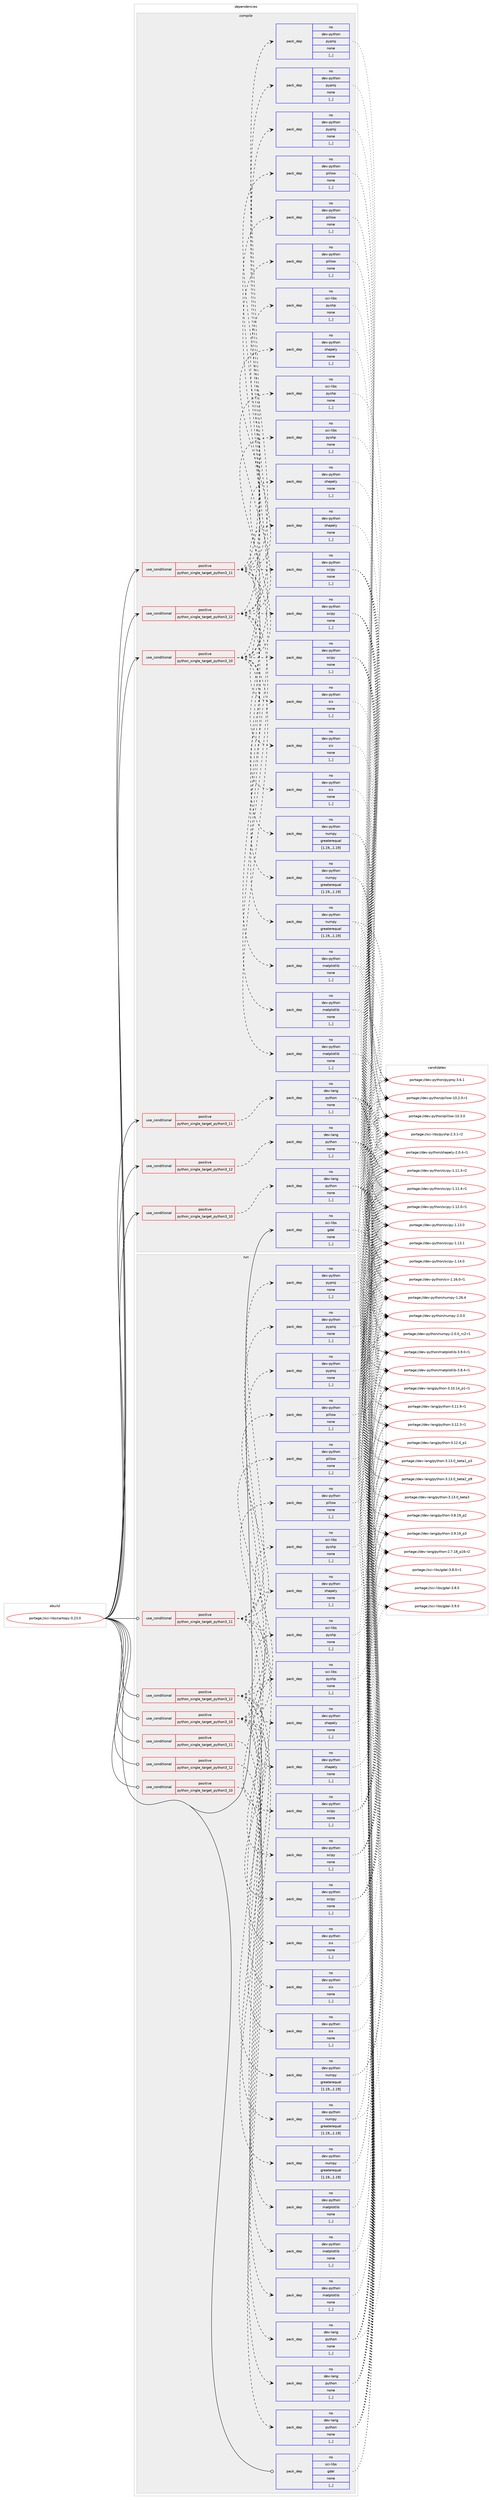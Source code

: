 digraph prolog {

# *************
# Graph options
# *************

newrank=true;
concentrate=true;
compound=true;
graph [rankdir=LR,fontname=Helvetica,fontsize=10,ranksep=1.5];#, ranksep=2.5, nodesep=0.2];
edge  [arrowhead=vee];
node  [fontname=Helvetica,fontsize=10];

# **********
# The ebuild
# **********

subgraph cluster_leftcol {
color=gray;
rank=same;
label=<<i>ebuild</i>>;
id [label="portage://sci-libs/cartopy-0.23.0", color=red, width=4, href="../sci-libs/cartopy-0.23.0.svg"];
}

# ****************
# The dependencies
# ****************

subgraph cluster_midcol {
color=gray;
label=<<i>dependencies</i>>;
subgraph cluster_compile {
fillcolor="#eeeeee";
style=filled;
label=<<i>compile</i>>;
subgraph cond102998 {
dependency390448 [label=<<TABLE BORDER="0" CELLBORDER="1" CELLSPACING="0" CELLPADDING="4"><TR><TD ROWSPAN="3" CELLPADDING="10">use_conditional</TD></TR><TR><TD>positive</TD></TR><TR><TD>python_single_target_python3_10</TD></TR></TABLE>>, shape=none, color=red];
subgraph pack284671 {
dependency390449 [label=<<TABLE BORDER="0" CELLBORDER="1" CELLSPACING="0" CELLPADDING="4" WIDTH="220"><TR><TD ROWSPAN="6" CELLPADDING="30">pack_dep</TD></TR><TR><TD WIDTH="110">no</TD></TR><TR><TD>dev-lang</TD></TR><TR><TD>python</TD></TR><TR><TD>none</TD></TR><TR><TD>[,,]</TD></TR></TABLE>>, shape=none, color=blue];
}
dependency390448:e -> dependency390449:w [weight=20,style="dashed",arrowhead="vee"];
}
id:e -> dependency390448:w [weight=20,style="solid",arrowhead="vee"];
subgraph cond102999 {
dependency390450 [label=<<TABLE BORDER="0" CELLBORDER="1" CELLSPACING="0" CELLPADDING="4"><TR><TD ROWSPAN="3" CELLPADDING="10">use_conditional</TD></TR><TR><TD>positive</TD></TR><TR><TD>python_single_target_python3_10</TD></TR></TABLE>>, shape=none, color=red];
subgraph pack284672 {
dependency390451 [label=<<TABLE BORDER="0" CELLBORDER="1" CELLSPACING="0" CELLPADDING="4" WIDTH="220"><TR><TD ROWSPAN="6" CELLPADDING="30">pack_dep</TD></TR><TR><TD WIDTH="110">no</TD></TR><TR><TD>dev-python</TD></TR><TR><TD>numpy</TD></TR><TR><TD>greaterequal</TD></TR><TR><TD>[1.19,,,1.19]</TD></TR></TABLE>>, shape=none, color=blue];
}
dependency390450:e -> dependency390451:w [weight=20,style="dashed",arrowhead="vee"];
subgraph pack284673 {
dependency390452 [label=<<TABLE BORDER="0" CELLBORDER="1" CELLSPACING="0" CELLPADDING="4" WIDTH="220"><TR><TD ROWSPAN="6" CELLPADDING="30">pack_dep</TD></TR><TR><TD WIDTH="110">no</TD></TR><TR><TD>dev-python</TD></TR><TR><TD>shapely</TD></TR><TR><TD>none</TD></TR><TR><TD>[,,]</TD></TR></TABLE>>, shape=none, color=blue];
}
dependency390450:e -> dependency390452:w [weight=20,style="dashed",arrowhead="vee"];
subgraph pack284674 {
dependency390453 [label=<<TABLE BORDER="0" CELLBORDER="1" CELLSPACING="0" CELLPADDING="4" WIDTH="220"><TR><TD ROWSPAN="6" CELLPADDING="30">pack_dep</TD></TR><TR><TD WIDTH="110">no</TD></TR><TR><TD>dev-python</TD></TR><TR><TD>six</TD></TR><TR><TD>none</TD></TR><TR><TD>[,,]</TD></TR></TABLE>>, shape=none, color=blue];
}
dependency390450:e -> dependency390453:w [weight=20,style="dashed",arrowhead="vee"];
subgraph pack284675 {
dependency390454 [label=<<TABLE BORDER="0" CELLBORDER="1" CELLSPACING="0" CELLPADDING="4" WIDTH="220"><TR><TD ROWSPAN="6" CELLPADDING="30">pack_dep</TD></TR><TR><TD WIDTH="110">no</TD></TR><TR><TD>dev-python</TD></TR><TR><TD>matplotlib</TD></TR><TR><TD>none</TD></TR><TR><TD>[,,]</TD></TR></TABLE>>, shape=none, color=blue];
}
dependency390450:e -> dependency390454:w [weight=20,style="dashed",arrowhead="vee"];
subgraph pack284676 {
dependency390455 [label=<<TABLE BORDER="0" CELLBORDER="1" CELLSPACING="0" CELLPADDING="4" WIDTH="220"><TR><TD ROWSPAN="6" CELLPADDING="30">pack_dep</TD></TR><TR><TD WIDTH="110">no</TD></TR><TR><TD>dev-python</TD></TR><TR><TD>scipy</TD></TR><TR><TD>none</TD></TR><TR><TD>[,,]</TD></TR></TABLE>>, shape=none, color=blue];
}
dependency390450:e -> dependency390455:w [weight=20,style="dashed",arrowhead="vee"];
subgraph pack284677 {
dependency390456 [label=<<TABLE BORDER="0" CELLBORDER="1" CELLSPACING="0" CELLPADDING="4" WIDTH="220"><TR><TD ROWSPAN="6" CELLPADDING="30">pack_dep</TD></TR><TR><TD WIDTH="110">no</TD></TR><TR><TD>dev-python</TD></TR><TR><TD>pillow</TD></TR><TR><TD>none</TD></TR><TR><TD>[,,]</TD></TR></TABLE>>, shape=none, color=blue];
}
dependency390450:e -> dependency390456:w [weight=20,style="dashed",arrowhead="vee"];
subgraph pack284678 {
dependency390457 [label=<<TABLE BORDER="0" CELLBORDER="1" CELLSPACING="0" CELLPADDING="4" WIDTH="220"><TR><TD ROWSPAN="6" CELLPADDING="30">pack_dep</TD></TR><TR><TD WIDTH="110">no</TD></TR><TR><TD>dev-python</TD></TR><TR><TD>pyproj</TD></TR><TR><TD>none</TD></TR><TR><TD>[,,]</TD></TR></TABLE>>, shape=none, color=blue];
}
dependency390450:e -> dependency390457:w [weight=20,style="dashed",arrowhead="vee"];
subgraph pack284679 {
dependency390458 [label=<<TABLE BORDER="0" CELLBORDER="1" CELLSPACING="0" CELLPADDING="4" WIDTH="220"><TR><TD ROWSPAN="6" CELLPADDING="30">pack_dep</TD></TR><TR><TD WIDTH="110">no</TD></TR><TR><TD>sci-libs</TD></TR><TR><TD>pyshp</TD></TR><TR><TD>none</TD></TR><TR><TD>[,,]</TD></TR></TABLE>>, shape=none, color=blue];
}
dependency390450:e -> dependency390458:w [weight=20,style="dashed",arrowhead="vee"];
}
id:e -> dependency390450:w [weight=20,style="solid",arrowhead="vee"];
subgraph cond103000 {
dependency390459 [label=<<TABLE BORDER="0" CELLBORDER="1" CELLSPACING="0" CELLPADDING="4"><TR><TD ROWSPAN="3" CELLPADDING="10">use_conditional</TD></TR><TR><TD>positive</TD></TR><TR><TD>python_single_target_python3_11</TD></TR></TABLE>>, shape=none, color=red];
subgraph pack284680 {
dependency390460 [label=<<TABLE BORDER="0" CELLBORDER="1" CELLSPACING="0" CELLPADDING="4" WIDTH="220"><TR><TD ROWSPAN="6" CELLPADDING="30">pack_dep</TD></TR><TR><TD WIDTH="110">no</TD></TR><TR><TD>dev-lang</TD></TR><TR><TD>python</TD></TR><TR><TD>none</TD></TR><TR><TD>[,,]</TD></TR></TABLE>>, shape=none, color=blue];
}
dependency390459:e -> dependency390460:w [weight=20,style="dashed",arrowhead="vee"];
}
id:e -> dependency390459:w [weight=20,style="solid",arrowhead="vee"];
subgraph cond103001 {
dependency390461 [label=<<TABLE BORDER="0" CELLBORDER="1" CELLSPACING="0" CELLPADDING="4"><TR><TD ROWSPAN="3" CELLPADDING="10">use_conditional</TD></TR><TR><TD>positive</TD></TR><TR><TD>python_single_target_python3_11</TD></TR></TABLE>>, shape=none, color=red];
subgraph pack284681 {
dependency390462 [label=<<TABLE BORDER="0" CELLBORDER="1" CELLSPACING="0" CELLPADDING="4" WIDTH="220"><TR><TD ROWSPAN="6" CELLPADDING="30">pack_dep</TD></TR><TR><TD WIDTH="110">no</TD></TR><TR><TD>dev-python</TD></TR><TR><TD>numpy</TD></TR><TR><TD>greaterequal</TD></TR><TR><TD>[1.19,,,1.19]</TD></TR></TABLE>>, shape=none, color=blue];
}
dependency390461:e -> dependency390462:w [weight=20,style="dashed",arrowhead="vee"];
subgraph pack284682 {
dependency390463 [label=<<TABLE BORDER="0" CELLBORDER="1" CELLSPACING="0" CELLPADDING="4" WIDTH="220"><TR><TD ROWSPAN="6" CELLPADDING="30">pack_dep</TD></TR><TR><TD WIDTH="110">no</TD></TR><TR><TD>dev-python</TD></TR><TR><TD>shapely</TD></TR><TR><TD>none</TD></TR><TR><TD>[,,]</TD></TR></TABLE>>, shape=none, color=blue];
}
dependency390461:e -> dependency390463:w [weight=20,style="dashed",arrowhead="vee"];
subgraph pack284683 {
dependency390464 [label=<<TABLE BORDER="0" CELLBORDER="1" CELLSPACING="0" CELLPADDING="4" WIDTH="220"><TR><TD ROWSPAN="6" CELLPADDING="30">pack_dep</TD></TR><TR><TD WIDTH="110">no</TD></TR><TR><TD>dev-python</TD></TR><TR><TD>six</TD></TR><TR><TD>none</TD></TR><TR><TD>[,,]</TD></TR></TABLE>>, shape=none, color=blue];
}
dependency390461:e -> dependency390464:w [weight=20,style="dashed",arrowhead="vee"];
subgraph pack284684 {
dependency390465 [label=<<TABLE BORDER="0" CELLBORDER="1" CELLSPACING="0" CELLPADDING="4" WIDTH="220"><TR><TD ROWSPAN="6" CELLPADDING="30">pack_dep</TD></TR><TR><TD WIDTH="110">no</TD></TR><TR><TD>dev-python</TD></TR><TR><TD>matplotlib</TD></TR><TR><TD>none</TD></TR><TR><TD>[,,]</TD></TR></TABLE>>, shape=none, color=blue];
}
dependency390461:e -> dependency390465:w [weight=20,style="dashed",arrowhead="vee"];
subgraph pack284685 {
dependency390466 [label=<<TABLE BORDER="0" CELLBORDER="1" CELLSPACING="0" CELLPADDING="4" WIDTH="220"><TR><TD ROWSPAN="6" CELLPADDING="30">pack_dep</TD></TR><TR><TD WIDTH="110">no</TD></TR><TR><TD>dev-python</TD></TR><TR><TD>scipy</TD></TR><TR><TD>none</TD></TR><TR><TD>[,,]</TD></TR></TABLE>>, shape=none, color=blue];
}
dependency390461:e -> dependency390466:w [weight=20,style="dashed",arrowhead="vee"];
subgraph pack284686 {
dependency390467 [label=<<TABLE BORDER="0" CELLBORDER="1" CELLSPACING="0" CELLPADDING="4" WIDTH="220"><TR><TD ROWSPAN="6" CELLPADDING="30">pack_dep</TD></TR><TR><TD WIDTH="110">no</TD></TR><TR><TD>dev-python</TD></TR><TR><TD>pillow</TD></TR><TR><TD>none</TD></TR><TR><TD>[,,]</TD></TR></TABLE>>, shape=none, color=blue];
}
dependency390461:e -> dependency390467:w [weight=20,style="dashed",arrowhead="vee"];
subgraph pack284687 {
dependency390468 [label=<<TABLE BORDER="0" CELLBORDER="1" CELLSPACING="0" CELLPADDING="4" WIDTH="220"><TR><TD ROWSPAN="6" CELLPADDING="30">pack_dep</TD></TR><TR><TD WIDTH="110">no</TD></TR><TR><TD>dev-python</TD></TR><TR><TD>pyproj</TD></TR><TR><TD>none</TD></TR><TR><TD>[,,]</TD></TR></TABLE>>, shape=none, color=blue];
}
dependency390461:e -> dependency390468:w [weight=20,style="dashed",arrowhead="vee"];
subgraph pack284688 {
dependency390469 [label=<<TABLE BORDER="0" CELLBORDER="1" CELLSPACING="0" CELLPADDING="4" WIDTH="220"><TR><TD ROWSPAN="6" CELLPADDING="30">pack_dep</TD></TR><TR><TD WIDTH="110">no</TD></TR><TR><TD>sci-libs</TD></TR><TR><TD>pyshp</TD></TR><TR><TD>none</TD></TR><TR><TD>[,,]</TD></TR></TABLE>>, shape=none, color=blue];
}
dependency390461:e -> dependency390469:w [weight=20,style="dashed",arrowhead="vee"];
}
id:e -> dependency390461:w [weight=20,style="solid",arrowhead="vee"];
subgraph cond103002 {
dependency390470 [label=<<TABLE BORDER="0" CELLBORDER="1" CELLSPACING="0" CELLPADDING="4"><TR><TD ROWSPAN="3" CELLPADDING="10">use_conditional</TD></TR><TR><TD>positive</TD></TR><TR><TD>python_single_target_python3_12</TD></TR></TABLE>>, shape=none, color=red];
subgraph pack284689 {
dependency390471 [label=<<TABLE BORDER="0" CELLBORDER="1" CELLSPACING="0" CELLPADDING="4" WIDTH="220"><TR><TD ROWSPAN="6" CELLPADDING="30">pack_dep</TD></TR><TR><TD WIDTH="110">no</TD></TR><TR><TD>dev-lang</TD></TR><TR><TD>python</TD></TR><TR><TD>none</TD></TR><TR><TD>[,,]</TD></TR></TABLE>>, shape=none, color=blue];
}
dependency390470:e -> dependency390471:w [weight=20,style="dashed",arrowhead="vee"];
}
id:e -> dependency390470:w [weight=20,style="solid",arrowhead="vee"];
subgraph cond103003 {
dependency390472 [label=<<TABLE BORDER="0" CELLBORDER="1" CELLSPACING="0" CELLPADDING="4"><TR><TD ROWSPAN="3" CELLPADDING="10">use_conditional</TD></TR><TR><TD>positive</TD></TR><TR><TD>python_single_target_python3_12</TD></TR></TABLE>>, shape=none, color=red];
subgraph pack284690 {
dependency390473 [label=<<TABLE BORDER="0" CELLBORDER="1" CELLSPACING="0" CELLPADDING="4" WIDTH="220"><TR><TD ROWSPAN="6" CELLPADDING="30">pack_dep</TD></TR><TR><TD WIDTH="110">no</TD></TR><TR><TD>dev-python</TD></TR><TR><TD>numpy</TD></TR><TR><TD>greaterequal</TD></TR><TR><TD>[1.19,,,1.19]</TD></TR></TABLE>>, shape=none, color=blue];
}
dependency390472:e -> dependency390473:w [weight=20,style="dashed",arrowhead="vee"];
subgraph pack284691 {
dependency390474 [label=<<TABLE BORDER="0" CELLBORDER="1" CELLSPACING="0" CELLPADDING="4" WIDTH="220"><TR><TD ROWSPAN="6" CELLPADDING="30">pack_dep</TD></TR><TR><TD WIDTH="110">no</TD></TR><TR><TD>dev-python</TD></TR><TR><TD>shapely</TD></TR><TR><TD>none</TD></TR><TR><TD>[,,]</TD></TR></TABLE>>, shape=none, color=blue];
}
dependency390472:e -> dependency390474:w [weight=20,style="dashed",arrowhead="vee"];
subgraph pack284692 {
dependency390475 [label=<<TABLE BORDER="0" CELLBORDER="1" CELLSPACING="0" CELLPADDING="4" WIDTH="220"><TR><TD ROWSPAN="6" CELLPADDING="30">pack_dep</TD></TR><TR><TD WIDTH="110">no</TD></TR><TR><TD>dev-python</TD></TR><TR><TD>six</TD></TR><TR><TD>none</TD></TR><TR><TD>[,,]</TD></TR></TABLE>>, shape=none, color=blue];
}
dependency390472:e -> dependency390475:w [weight=20,style="dashed",arrowhead="vee"];
subgraph pack284693 {
dependency390476 [label=<<TABLE BORDER="0" CELLBORDER="1" CELLSPACING="0" CELLPADDING="4" WIDTH="220"><TR><TD ROWSPAN="6" CELLPADDING="30">pack_dep</TD></TR><TR><TD WIDTH="110">no</TD></TR><TR><TD>dev-python</TD></TR><TR><TD>matplotlib</TD></TR><TR><TD>none</TD></TR><TR><TD>[,,]</TD></TR></TABLE>>, shape=none, color=blue];
}
dependency390472:e -> dependency390476:w [weight=20,style="dashed",arrowhead="vee"];
subgraph pack284694 {
dependency390477 [label=<<TABLE BORDER="0" CELLBORDER="1" CELLSPACING="0" CELLPADDING="4" WIDTH="220"><TR><TD ROWSPAN="6" CELLPADDING="30">pack_dep</TD></TR><TR><TD WIDTH="110">no</TD></TR><TR><TD>dev-python</TD></TR><TR><TD>scipy</TD></TR><TR><TD>none</TD></TR><TR><TD>[,,]</TD></TR></TABLE>>, shape=none, color=blue];
}
dependency390472:e -> dependency390477:w [weight=20,style="dashed",arrowhead="vee"];
subgraph pack284695 {
dependency390478 [label=<<TABLE BORDER="0" CELLBORDER="1" CELLSPACING="0" CELLPADDING="4" WIDTH="220"><TR><TD ROWSPAN="6" CELLPADDING="30">pack_dep</TD></TR><TR><TD WIDTH="110">no</TD></TR><TR><TD>dev-python</TD></TR><TR><TD>pillow</TD></TR><TR><TD>none</TD></TR><TR><TD>[,,]</TD></TR></TABLE>>, shape=none, color=blue];
}
dependency390472:e -> dependency390478:w [weight=20,style="dashed",arrowhead="vee"];
subgraph pack284696 {
dependency390479 [label=<<TABLE BORDER="0" CELLBORDER="1" CELLSPACING="0" CELLPADDING="4" WIDTH="220"><TR><TD ROWSPAN="6" CELLPADDING="30">pack_dep</TD></TR><TR><TD WIDTH="110">no</TD></TR><TR><TD>dev-python</TD></TR><TR><TD>pyproj</TD></TR><TR><TD>none</TD></TR><TR><TD>[,,]</TD></TR></TABLE>>, shape=none, color=blue];
}
dependency390472:e -> dependency390479:w [weight=20,style="dashed",arrowhead="vee"];
subgraph pack284697 {
dependency390480 [label=<<TABLE BORDER="0" CELLBORDER="1" CELLSPACING="0" CELLPADDING="4" WIDTH="220"><TR><TD ROWSPAN="6" CELLPADDING="30">pack_dep</TD></TR><TR><TD WIDTH="110">no</TD></TR><TR><TD>sci-libs</TD></TR><TR><TD>pyshp</TD></TR><TR><TD>none</TD></TR><TR><TD>[,,]</TD></TR></TABLE>>, shape=none, color=blue];
}
dependency390472:e -> dependency390480:w [weight=20,style="dashed",arrowhead="vee"];
}
id:e -> dependency390472:w [weight=20,style="solid",arrowhead="vee"];
subgraph pack284698 {
dependency390481 [label=<<TABLE BORDER="0" CELLBORDER="1" CELLSPACING="0" CELLPADDING="4" WIDTH="220"><TR><TD ROWSPAN="6" CELLPADDING="30">pack_dep</TD></TR><TR><TD WIDTH="110">no</TD></TR><TR><TD>sci-libs</TD></TR><TR><TD>gdal</TD></TR><TR><TD>none</TD></TR><TR><TD>[,,]</TD></TR></TABLE>>, shape=none, color=blue];
}
id:e -> dependency390481:w [weight=20,style="solid",arrowhead="vee"];
}
subgraph cluster_compileandrun {
fillcolor="#eeeeee";
style=filled;
label=<<i>compile and run</i>>;
}
subgraph cluster_run {
fillcolor="#eeeeee";
style=filled;
label=<<i>run</i>>;
subgraph cond103004 {
dependency390482 [label=<<TABLE BORDER="0" CELLBORDER="1" CELLSPACING="0" CELLPADDING="4"><TR><TD ROWSPAN="3" CELLPADDING="10">use_conditional</TD></TR><TR><TD>positive</TD></TR><TR><TD>python_single_target_python3_10</TD></TR></TABLE>>, shape=none, color=red];
subgraph pack284699 {
dependency390483 [label=<<TABLE BORDER="0" CELLBORDER="1" CELLSPACING="0" CELLPADDING="4" WIDTH="220"><TR><TD ROWSPAN="6" CELLPADDING="30">pack_dep</TD></TR><TR><TD WIDTH="110">no</TD></TR><TR><TD>dev-lang</TD></TR><TR><TD>python</TD></TR><TR><TD>none</TD></TR><TR><TD>[,,]</TD></TR></TABLE>>, shape=none, color=blue];
}
dependency390482:e -> dependency390483:w [weight=20,style="dashed",arrowhead="vee"];
}
id:e -> dependency390482:w [weight=20,style="solid",arrowhead="odot"];
subgraph cond103005 {
dependency390484 [label=<<TABLE BORDER="0" CELLBORDER="1" CELLSPACING="0" CELLPADDING="4"><TR><TD ROWSPAN="3" CELLPADDING="10">use_conditional</TD></TR><TR><TD>positive</TD></TR><TR><TD>python_single_target_python3_10</TD></TR></TABLE>>, shape=none, color=red];
subgraph pack284700 {
dependency390485 [label=<<TABLE BORDER="0" CELLBORDER="1" CELLSPACING="0" CELLPADDING="4" WIDTH="220"><TR><TD ROWSPAN="6" CELLPADDING="30">pack_dep</TD></TR><TR><TD WIDTH="110">no</TD></TR><TR><TD>dev-python</TD></TR><TR><TD>numpy</TD></TR><TR><TD>greaterequal</TD></TR><TR><TD>[1.19,,,1.19]</TD></TR></TABLE>>, shape=none, color=blue];
}
dependency390484:e -> dependency390485:w [weight=20,style="dashed",arrowhead="vee"];
subgraph pack284701 {
dependency390486 [label=<<TABLE BORDER="0" CELLBORDER="1" CELLSPACING="0" CELLPADDING="4" WIDTH="220"><TR><TD ROWSPAN="6" CELLPADDING="30">pack_dep</TD></TR><TR><TD WIDTH="110">no</TD></TR><TR><TD>dev-python</TD></TR><TR><TD>shapely</TD></TR><TR><TD>none</TD></TR><TR><TD>[,,]</TD></TR></TABLE>>, shape=none, color=blue];
}
dependency390484:e -> dependency390486:w [weight=20,style="dashed",arrowhead="vee"];
subgraph pack284702 {
dependency390487 [label=<<TABLE BORDER="0" CELLBORDER="1" CELLSPACING="0" CELLPADDING="4" WIDTH="220"><TR><TD ROWSPAN="6" CELLPADDING="30">pack_dep</TD></TR><TR><TD WIDTH="110">no</TD></TR><TR><TD>dev-python</TD></TR><TR><TD>six</TD></TR><TR><TD>none</TD></TR><TR><TD>[,,]</TD></TR></TABLE>>, shape=none, color=blue];
}
dependency390484:e -> dependency390487:w [weight=20,style="dashed",arrowhead="vee"];
subgraph pack284703 {
dependency390488 [label=<<TABLE BORDER="0" CELLBORDER="1" CELLSPACING="0" CELLPADDING="4" WIDTH="220"><TR><TD ROWSPAN="6" CELLPADDING="30">pack_dep</TD></TR><TR><TD WIDTH="110">no</TD></TR><TR><TD>dev-python</TD></TR><TR><TD>matplotlib</TD></TR><TR><TD>none</TD></TR><TR><TD>[,,]</TD></TR></TABLE>>, shape=none, color=blue];
}
dependency390484:e -> dependency390488:w [weight=20,style="dashed",arrowhead="vee"];
subgraph pack284704 {
dependency390489 [label=<<TABLE BORDER="0" CELLBORDER="1" CELLSPACING="0" CELLPADDING="4" WIDTH="220"><TR><TD ROWSPAN="6" CELLPADDING="30">pack_dep</TD></TR><TR><TD WIDTH="110">no</TD></TR><TR><TD>dev-python</TD></TR><TR><TD>scipy</TD></TR><TR><TD>none</TD></TR><TR><TD>[,,]</TD></TR></TABLE>>, shape=none, color=blue];
}
dependency390484:e -> dependency390489:w [weight=20,style="dashed",arrowhead="vee"];
subgraph pack284705 {
dependency390490 [label=<<TABLE BORDER="0" CELLBORDER="1" CELLSPACING="0" CELLPADDING="4" WIDTH="220"><TR><TD ROWSPAN="6" CELLPADDING="30">pack_dep</TD></TR><TR><TD WIDTH="110">no</TD></TR><TR><TD>dev-python</TD></TR><TR><TD>pillow</TD></TR><TR><TD>none</TD></TR><TR><TD>[,,]</TD></TR></TABLE>>, shape=none, color=blue];
}
dependency390484:e -> dependency390490:w [weight=20,style="dashed",arrowhead="vee"];
subgraph pack284706 {
dependency390491 [label=<<TABLE BORDER="0" CELLBORDER="1" CELLSPACING="0" CELLPADDING="4" WIDTH="220"><TR><TD ROWSPAN="6" CELLPADDING="30">pack_dep</TD></TR><TR><TD WIDTH="110">no</TD></TR><TR><TD>dev-python</TD></TR><TR><TD>pyproj</TD></TR><TR><TD>none</TD></TR><TR><TD>[,,]</TD></TR></TABLE>>, shape=none, color=blue];
}
dependency390484:e -> dependency390491:w [weight=20,style="dashed",arrowhead="vee"];
subgraph pack284707 {
dependency390492 [label=<<TABLE BORDER="0" CELLBORDER="1" CELLSPACING="0" CELLPADDING="4" WIDTH="220"><TR><TD ROWSPAN="6" CELLPADDING="30">pack_dep</TD></TR><TR><TD WIDTH="110">no</TD></TR><TR><TD>sci-libs</TD></TR><TR><TD>pyshp</TD></TR><TR><TD>none</TD></TR><TR><TD>[,,]</TD></TR></TABLE>>, shape=none, color=blue];
}
dependency390484:e -> dependency390492:w [weight=20,style="dashed",arrowhead="vee"];
}
id:e -> dependency390484:w [weight=20,style="solid",arrowhead="odot"];
subgraph cond103006 {
dependency390493 [label=<<TABLE BORDER="0" CELLBORDER="1" CELLSPACING="0" CELLPADDING="4"><TR><TD ROWSPAN="3" CELLPADDING="10">use_conditional</TD></TR><TR><TD>positive</TD></TR><TR><TD>python_single_target_python3_11</TD></TR></TABLE>>, shape=none, color=red];
subgraph pack284708 {
dependency390494 [label=<<TABLE BORDER="0" CELLBORDER="1" CELLSPACING="0" CELLPADDING="4" WIDTH="220"><TR><TD ROWSPAN="6" CELLPADDING="30">pack_dep</TD></TR><TR><TD WIDTH="110">no</TD></TR><TR><TD>dev-lang</TD></TR><TR><TD>python</TD></TR><TR><TD>none</TD></TR><TR><TD>[,,]</TD></TR></TABLE>>, shape=none, color=blue];
}
dependency390493:e -> dependency390494:w [weight=20,style="dashed",arrowhead="vee"];
}
id:e -> dependency390493:w [weight=20,style="solid",arrowhead="odot"];
subgraph cond103007 {
dependency390495 [label=<<TABLE BORDER="0" CELLBORDER="1" CELLSPACING="0" CELLPADDING="4"><TR><TD ROWSPAN="3" CELLPADDING="10">use_conditional</TD></TR><TR><TD>positive</TD></TR><TR><TD>python_single_target_python3_11</TD></TR></TABLE>>, shape=none, color=red];
subgraph pack284709 {
dependency390496 [label=<<TABLE BORDER="0" CELLBORDER="1" CELLSPACING="0" CELLPADDING="4" WIDTH="220"><TR><TD ROWSPAN="6" CELLPADDING="30">pack_dep</TD></TR><TR><TD WIDTH="110">no</TD></TR><TR><TD>dev-python</TD></TR><TR><TD>numpy</TD></TR><TR><TD>greaterequal</TD></TR><TR><TD>[1.19,,,1.19]</TD></TR></TABLE>>, shape=none, color=blue];
}
dependency390495:e -> dependency390496:w [weight=20,style="dashed",arrowhead="vee"];
subgraph pack284710 {
dependency390497 [label=<<TABLE BORDER="0" CELLBORDER="1" CELLSPACING="0" CELLPADDING="4" WIDTH="220"><TR><TD ROWSPAN="6" CELLPADDING="30">pack_dep</TD></TR><TR><TD WIDTH="110">no</TD></TR><TR><TD>dev-python</TD></TR><TR><TD>shapely</TD></TR><TR><TD>none</TD></TR><TR><TD>[,,]</TD></TR></TABLE>>, shape=none, color=blue];
}
dependency390495:e -> dependency390497:w [weight=20,style="dashed",arrowhead="vee"];
subgraph pack284711 {
dependency390498 [label=<<TABLE BORDER="0" CELLBORDER="1" CELLSPACING="0" CELLPADDING="4" WIDTH="220"><TR><TD ROWSPAN="6" CELLPADDING="30">pack_dep</TD></TR><TR><TD WIDTH="110">no</TD></TR><TR><TD>dev-python</TD></TR><TR><TD>six</TD></TR><TR><TD>none</TD></TR><TR><TD>[,,]</TD></TR></TABLE>>, shape=none, color=blue];
}
dependency390495:e -> dependency390498:w [weight=20,style="dashed",arrowhead="vee"];
subgraph pack284712 {
dependency390499 [label=<<TABLE BORDER="0" CELLBORDER="1" CELLSPACING="0" CELLPADDING="4" WIDTH="220"><TR><TD ROWSPAN="6" CELLPADDING="30">pack_dep</TD></TR><TR><TD WIDTH="110">no</TD></TR><TR><TD>dev-python</TD></TR><TR><TD>matplotlib</TD></TR><TR><TD>none</TD></TR><TR><TD>[,,]</TD></TR></TABLE>>, shape=none, color=blue];
}
dependency390495:e -> dependency390499:w [weight=20,style="dashed",arrowhead="vee"];
subgraph pack284713 {
dependency390500 [label=<<TABLE BORDER="0" CELLBORDER="1" CELLSPACING="0" CELLPADDING="4" WIDTH="220"><TR><TD ROWSPAN="6" CELLPADDING="30">pack_dep</TD></TR><TR><TD WIDTH="110">no</TD></TR><TR><TD>dev-python</TD></TR><TR><TD>scipy</TD></TR><TR><TD>none</TD></TR><TR><TD>[,,]</TD></TR></TABLE>>, shape=none, color=blue];
}
dependency390495:e -> dependency390500:w [weight=20,style="dashed",arrowhead="vee"];
subgraph pack284714 {
dependency390501 [label=<<TABLE BORDER="0" CELLBORDER="1" CELLSPACING="0" CELLPADDING="4" WIDTH="220"><TR><TD ROWSPAN="6" CELLPADDING="30">pack_dep</TD></TR><TR><TD WIDTH="110">no</TD></TR><TR><TD>dev-python</TD></TR><TR><TD>pillow</TD></TR><TR><TD>none</TD></TR><TR><TD>[,,]</TD></TR></TABLE>>, shape=none, color=blue];
}
dependency390495:e -> dependency390501:w [weight=20,style="dashed",arrowhead="vee"];
subgraph pack284715 {
dependency390502 [label=<<TABLE BORDER="0" CELLBORDER="1" CELLSPACING="0" CELLPADDING="4" WIDTH="220"><TR><TD ROWSPAN="6" CELLPADDING="30">pack_dep</TD></TR><TR><TD WIDTH="110">no</TD></TR><TR><TD>dev-python</TD></TR><TR><TD>pyproj</TD></TR><TR><TD>none</TD></TR><TR><TD>[,,]</TD></TR></TABLE>>, shape=none, color=blue];
}
dependency390495:e -> dependency390502:w [weight=20,style="dashed",arrowhead="vee"];
subgraph pack284716 {
dependency390503 [label=<<TABLE BORDER="0" CELLBORDER="1" CELLSPACING="0" CELLPADDING="4" WIDTH="220"><TR><TD ROWSPAN="6" CELLPADDING="30">pack_dep</TD></TR><TR><TD WIDTH="110">no</TD></TR><TR><TD>sci-libs</TD></TR><TR><TD>pyshp</TD></TR><TR><TD>none</TD></TR><TR><TD>[,,]</TD></TR></TABLE>>, shape=none, color=blue];
}
dependency390495:e -> dependency390503:w [weight=20,style="dashed",arrowhead="vee"];
}
id:e -> dependency390495:w [weight=20,style="solid",arrowhead="odot"];
subgraph cond103008 {
dependency390504 [label=<<TABLE BORDER="0" CELLBORDER="1" CELLSPACING="0" CELLPADDING="4"><TR><TD ROWSPAN="3" CELLPADDING="10">use_conditional</TD></TR><TR><TD>positive</TD></TR><TR><TD>python_single_target_python3_12</TD></TR></TABLE>>, shape=none, color=red];
subgraph pack284717 {
dependency390505 [label=<<TABLE BORDER="0" CELLBORDER="1" CELLSPACING="0" CELLPADDING="4" WIDTH="220"><TR><TD ROWSPAN="6" CELLPADDING="30">pack_dep</TD></TR><TR><TD WIDTH="110">no</TD></TR><TR><TD>dev-lang</TD></TR><TR><TD>python</TD></TR><TR><TD>none</TD></TR><TR><TD>[,,]</TD></TR></TABLE>>, shape=none, color=blue];
}
dependency390504:e -> dependency390505:w [weight=20,style="dashed",arrowhead="vee"];
}
id:e -> dependency390504:w [weight=20,style="solid",arrowhead="odot"];
subgraph cond103009 {
dependency390506 [label=<<TABLE BORDER="0" CELLBORDER="1" CELLSPACING="0" CELLPADDING="4"><TR><TD ROWSPAN="3" CELLPADDING="10">use_conditional</TD></TR><TR><TD>positive</TD></TR><TR><TD>python_single_target_python3_12</TD></TR></TABLE>>, shape=none, color=red];
subgraph pack284718 {
dependency390507 [label=<<TABLE BORDER="0" CELLBORDER="1" CELLSPACING="0" CELLPADDING="4" WIDTH="220"><TR><TD ROWSPAN="6" CELLPADDING="30">pack_dep</TD></TR><TR><TD WIDTH="110">no</TD></TR><TR><TD>dev-python</TD></TR><TR><TD>numpy</TD></TR><TR><TD>greaterequal</TD></TR><TR><TD>[1.19,,,1.19]</TD></TR></TABLE>>, shape=none, color=blue];
}
dependency390506:e -> dependency390507:w [weight=20,style="dashed",arrowhead="vee"];
subgraph pack284719 {
dependency390508 [label=<<TABLE BORDER="0" CELLBORDER="1" CELLSPACING="0" CELLPADDING="4" WIDTH="220"><TR><TD ROWSPAN="6" CELLPADDING="30">pack_dep</TD></TR><TR><TD WIDTH="110">no</TD></TR><TR><TD>dev-python</TD></TR><TR><TD>shapely</TD></TR><TR><TD>none</TD></TR><TR><TD>[,,]</TD></TR></TABLE>>, shape=none, color=blue];
}
dependency390506:e -> dependency390508:w [weight=20,style="dashed",arrowhead="vee"];
subgraph pack284720 {
dependency390509 [label=<<TABLE BORDER="0" CELLBORDER="1" CELLSPACING="0" CELLPADDING="4" WIDTH="220"><TR><TD ROWSPAN="6" CELLPADDING="30">pack_dep</TD></TR><TR><TD WIDTH="110">no</TD></TR><TR><TD>dev-python</TD></TR><TR><TD>six</TD></TR><TR><TD>none</TD></TR><TR><TD>[,,]</TD></TR></TABLE>>, shape=none, color=blue];
}
dependency390506:e -> dependency390509:w [weight=20,style="dashed",arrowhead="vee"];
subgraph pack284721 {
dependency390510 [label=<<TABLE BORDER="0" CELLBORDER="1" CELLSPACING="0" CELLPADDING="4" WIDTH="220"><TR><TD ROWSPAN="6" CELLPADDING="30">pack_dep</TD></TR><TR><TD WIDTH="110">no</TD></TR><TR><TD>dev-python</TD></TR><TR><TD>matplotlib</TD></TR><TR><TD>none</TD></TR><TR><TD>[,,]</TD></TR></TABLE>>, shape=none, color=blue];
}
dependency390506:e -> dependency390510:w [weight=20,style="dashed",arrowhead="vee"];
subgraph pack284722 {
dependency390511 [label=<<TABLE BORDER="0" CELLBORDER="1" CELLSPACING="0" CELLPADDING="4" WIDTH="220"><TR><TD ROWSPAN="6" CELLPADDING="30">pack_dep</TD></TR><TR><TD WIDTH="110">no</TD></TR><TR><TD>dev-python</TD></TR><TR><TD>scipy</TD></TR><TR><TD>none</TD></TR><TR><TD>[,,]</TD></TR></TABLE>>, shape=none, color=blue];
}
dependency390506:e -> dependency390511:w [weight=20,style="dashed",arrowhead="vee"];
subgraph pack284723 {
dependency390512 [label=<<TABLE BORDER="0" CELLBORDER="1" CELLSPACING="0" CELLPADDING="4" WIDTH="220"><TR><TD ROWSPAN="6" CELLPADDING="30">pack_dep</TD></TR><TR><TD WIDTH="110">no</TD></TR><TR><TD>dev-python</TD></TR><TR><TD>pillow</TD></TR><TR><TD>none</TD></TR><TR><TD>[,,]</TD></TR></TABLE>>, shape=none, color=blue];
}
dependency390506:e -> dependency390512:w [weight=20,style="dashed",arrowhead="vee"];
subgraph pack284724 {
dependency390513 [label=<<TABLE BORDER="0" CELLBORDER="1" CELLSPACING="0" CELLPADDING="4" WIDTH="220"><TR><TD ROWSPAN="6" CELLPADDING="30">pack_dep</TD></TR><TR><TD WIDTH="110">no</TD></TR><TR><TD>dev-python</TD></TR><TR><TD>pyproj</TD></TR><TR><TD>none</TD></TR><TR><TD>[,,]</TD></TR></TABLE>>, shape=none, color=blue];
}
dependency390506:e -> dependency390513:w [weight=20,style="dashed",arrowhead="vee"];
subgraph pack284725 {
dependency390514 [label=<<TABLE BORDER="0" CELLBORDER="1" CELLSPACING="0" CELLPADDING="4" WIDTH="220"><TR><TD ROWSPAN="6" CELLPADDING="30">pack_dep</TD></TR><TR><TD WIDTH="110">no</TD></TR><TR><TD>sci-libs</TD></TR><TR><TD>pyshp</TD></TR><TR><TD>none</TD></TR><TR><TD>[,,]</TD></TR></TABLE>>, shape=none, color=blue];
}
dependency390506:e -> dependency390514:w [weight=20,style="dashed",arrowhead="vee"];
}
id:e -> dependency390506:w [weight=20,style="solid",arrowhead="odot"];
subgraph pack284726 {
dependency390515 [label=<<TABLE BORDER="0" CELLBORDER="1" CELLSPACING="0" CELLPADDING="4" WIDTH="220"><TR><TD ROWSPAN="6" CELLPADDING="30">pack_dep</TD></TR><TR><TD WIDTH="110">no</TD></TR><TR><TD>sci-libs</TD></TR><TR><TD>gdal</TD></TR><TR><TD>none</TD></TR><TR><TD>[,,]</TD></TR></TABLE>>, shape=none, color=blue];
}
id:e -> dependency390515:w [weight=20,style="solid",arrowhead="odot"];
}
}

# **************
# The candidates
# **************

subgraph cluster_choices {
rank=same;
color=gray;
label=<<i>candidates</i>>;

subgraph choice284671 {
color=black;
nodesep=1;
choice100101118451089711010347112121116104111110455046554649569511249544511450 [label="portage://dev-lang/python-2.7.18_p16-r2", color=red, width=4,href="../dev-lang/python-2.7.18_p16-r2.svg"];
choice100101118451089711010347112121116104111110455146494846495295112494511449 [label="portage://dev-lang/python-3.10.14_p1-r1", color=red, width=4,href="../dev-lang/python-3.10.14_p1-r1.svg"];
choice100101118451089711010347112121116104111110455146494946574511449 [label="portage://dev-lang/python-3.11.9-r1", color=red, width=4,href="../dev-lang/python-3.11.9-r1.svg"];
choice100101118451089711010347112121116104111110455146495046514511449 [label="portage://dev-lang/python-3.12.3-r1", color=red, width=4,href="../dev-lang/python-3.12.3-r1.svg"];
choice100101118451089711010347112121116104111110455146495046529511249 [label="portage://dev-lang/python-3.12.4_p1", color=red, width=4,href="../dev-lang/python-3.12.4_p1.svg"];
choice10010111845108971101034711212111610411111045514649514648959810111697499511251 [label="portage://dev-lang/python-3.13.0_beta1_p3", color=red, width=4,href="../dev-lang/python-3.13.0_beta1_p3.svg"];
choice10010111845108971101034711212111610411111045514649514648959810111697509511257 [label="portage://dev-lang/python-3.13.0_beta2_p9", color=red, width=4,href="../dev-lang/python-3.13.0_beta2_p9.svg"];
choice1001011184510897110103471121211161041111104551464951464895981011169751 [label="portage://dev-lang/python-3.13.0_beta3", color=red, width=4,href="../dev-lang/python-3.13.0_beta3.svg"];
choice100101118451089711010347112121116104111110455146564649579511250 [label="portage://dev-lang/python-3.8.19_p2", color=red, width=4,href="../dev-lang/python-3.8.19_p2.svg"];
choice100101118451089711010347112121116104111110455146574649579511251 [label="portage://dev-lang/python-3.9.19_p3", color=red, width=4,href="../dev-lang/python-3.9.19_p3.svg"];
dependency390449:e -> choice100101118451089711010347112121116104111110455046554649569511249544511450:w [style=dotted,weight="100"];
dependency390449:e -> choice100101118451089711010347112121116104111110455146494846495295112494511449:w [style=dotted,weight="100"];
dependency390449:e -> choice100101118451089711010347112121116104111110455146494946574511449:w [style=dotted,weight="100"];
dependency390449:e -> choice100101118451089711010347112121116104111110455146495046514511449:w [style=dotted,weight="100"];
dependency390449:e -> choice100101118451089711010347112121116104111110455146495046529511249:w [style=dotted,weight="100"];
dependency390449:e -> choice10010111845108971101034711212111610411111045514649514648959810111697499511251:w [style=dotted,weight="100"];
dependency390449:e -> choice10010111845108971101034711212111610411111045514649514648959810111697509511257:w [style=dotted,weight="100"];
dependency390449:e -> choice1001011184510897110103471121211161041111104551464951464895981011169751:w [style=dotted,weight="100"];
dependency390449:e -> choice100101118451089711010347112121116104111110455146564649579511250:w [style=dotted,weight="100"];
dependency390449:e -> choice100101118451089711010347112121116104111110455146574649579511251:w [style=dotted,weight="100"];
}
subgraph choice284672 {
color=black;
nodesep=1;
choice100101118451121211161041111104711011710911212145494650544652 [label="portage://dev-python/numpy-1.26.4", color=red, width=4,href="../dev-python/numpy-1.26.4.svg"];
choice1001011184511212111610411111047110117109112121455046484648 [label="portage://dev-python/numpy-2.0.0", color=red, width=4,href="../dev-python/numpy-2.0.0.svg"];
choice10010111845112121116104111110471101171091121214550464846489511499504511449 [label="portage://dev-python/numpy-2.0.0_rc2-r1", color=red, width=4,href="../dev-python/numpy-2.0.0_rc2-r1.svg"];
dependency390451:e -> choice100101118451121211161041111104711011710911212145494650544652:w [style=dotted,weight="100"];
dependency390451:e -> choice1001011184511212111610411111047110117109112121455046484648:w [style=dotted,weight="100"];
dependency390451:e -> choice10010111845112121116104111110471101171091121214550464846489511499504511449:w [style=dotted,weight="100"];
}
subgraph choice284673 {
color=black;
nodesep=1;
choice1001011184511212111610411111047115104971121011081214550464846524511449 [label="portage://dev-python/shapely-2.0.4-r1", color=red, width=4,href="../dev-python/shapely-2.0.4-r1.svg"];
dependency390452:e -> choice1001011184511212111610411111047115104971121011081214550464846524511449:w [style=dotted,weight="100"];
}
subgraph choice284674 {
color=black;
nodesep=1;
choice1001011184511212111610411111047115105120454946495446484511449 [label="portage://dev-python/six-1.16.0-r1", color=red, width=4,href="../dev-python/six-1.16.0-r1.svg"];
dependency390453:e -> choice1001011184511212111610411111047115105120454946495446484511449:w [style=dotted,weight="100"];
}
subgraph choice284675 {
color=black;
nodesep=1;
choice100101118451121211161041111104710997116112108111116108105984551465646524511449 [label="portage://dev-python/matplotlib-3.8.4-r1", color=red, width=4,href="../dev-python/matplotlib-3.8.4-r1.svg"];
choice100101118451121211161041111104710997116112108111116108105984551465746484511449 [label="portage://dev-python/matplotlib-3.9.0-r1", color=red, width=4,href="../dev-python/matplotlib-3.9.0-r1.svg"];
dependency390454:e -> choice100101118451121211161041111104710997116112108111116108105984551465646524511449:w [style=dotted,weight="100"];
dependency390454:e -> choice100101118451121211161041111104710997116112108111116108105984551465746484511449:w [style=dotted,weight="100"];
}
subgraph choice284676 {
color=black;
nodesep=1;
choice100101118451121211161041111104711599105112121454946494946514511450 [label="portage://dev-python/scipy-1.11.3-r2", color=red, width=4,href="../dev-python/scipy-1.11.3-r2.svg"];
choice100101118451121211161041111104711599105112121454946494946524511449 [label="portage://dev-python/scipy-1.11.4-r1", color=red, width=4,href="../dev-python/scipy-1.11.4-r1.svg"];
choice100101118451121211161041111104711599105112121454946495046484511449 [label="portage://dev-python/scipy-1.12.0-r1", color=red, width=4,href="../dev-python/scipy-1.12.0-r1.svg"];
choice10010111845112121116104111110471159910511212145494649514648 [label="portage://dev-python/scipy-1.13.0", color=red, width=4,href="../dev-python/scipy-1.13.0.svg"];
choice10010111845112121116104111110471159910511212145494649514649 [label="portage://dev-python/scipy-1.13.1", color=red, width=4,href="../dev-python/scipy-1.13.1.svg"];
choice10010111845112121116104111110471159910511212145494649524648 [label="portage://dev-python/scipy-1.14.0", color=red, width=4,href="../dev-python/scipy-1.14.0.svg"];
dependency390455:e -> choice100101118451121211161041111104711599105112121454946494946514511450:w [style=dotted,weight="100"];
dependency390455:e -> choice100101118451121211161041111104711599105112121454946494946524511449:w [style=dotted,weight="100"];
dependency390455:e -> choice100101118451121211161041111104711599105112121454946495046484511449:w [style=dotted,weight="100"];
dependency390455:e -> choice10010111845112121116104111110471159910511212145494649514648:w [style=dotted,weight="100"];
dependency390455:e -> choice10010111845112121116104111110471159910511212145494649514649:w [style=dotted,weight="100"];
dependency390455:e -> choice10010111845112121116104111110471159910511212145494649524648:w [style=dotted,weight="100"];
}
subgraph choice284677 {
color=black;
nodesep=1;
choice1001011184511212111610411111047112105108108111119454948465046484511449 [label="portage://dev-python/pillow-10.2.0-r1", color=red, width=4,href="../dev-python/pillow-10.2.0-r1.svg"];
choice100101118451121211161041111104711210510810811111945494846514648 [label="portage://dev-python/pillow-10.3.0", color=red, width=4,href="../dev-python/pillow-10.3.0.svg"];
dependency390456:e -> choice1001011184511212111610411111047112105108108111119454948465046484511449:w [style=dotted,weight="100"];
dependency390456:e -> choice100101118451121211161041111104711210510810811111945494846514648:w [style=dotted,weight="100"];
}
subgraph choice284678 {
color=black;
nodesep=1;
choice1001011184511212111610411111047112121112114111106455146544649 [label="portage://dev-python/pyproj-3.6.1", color=red, width=4,href="../dev-python/pyproj-3.6.1.svg"];
dependency390457:e -> choice1001011184511212111610411111047112121112114111106455146544649:w [style=dotted,weight="100"];
}
subgraph choice284679 {
color=black;
nodesep=1;
choice115991054510810598115471121211151041124550465146494511450 [label="portage://sci-libs/pyshp-2.3.1-r2", color=red, width=4,href="../sci-libs/pyshp-2.3.1-r2.svg"];
dependency390458:e -> choice115991054510810598115471121211151041124550465146494511450:w [style=dotted,weight="100"];
}
subgraph choice284680 {
color=black;
nodesep=1;
choice100101118451089711010347112121116104111110455046554649569511249544511450 [label="portage://dev-lang/python-2.7.18_p16-r2", color=red, width=4,href="../dev-lang/python-2.7.18_p16-r2.svg"];
choice100101118451089711010347112121116104111110455146494846495295112494511449 [label="portage://dev-lang/python-3.10.14_p1-r1", color=red, width=4,href="../dev-lang/python-3.10.14_p1-r1.svg"];
choice100101118451089711010347112121116104111110455146494946574511449 [label="portage://dev-lang/python-3.11.9-r1", color=red, width=4,href="../dev-lang/python-3.11.9-r1.svg"];
choice100101118451089711010347112121116104111110455146495046514511449 [label="portage://dev-lang/python-3.12.3-r1", color=red, width=4,href="../dev-lang/python-3.12.3-r1.svg"];
choice100101118451089711010347112121116104111110455146495046529511249 [label="portage://dev-lang/python-3.12.4_p1", color=red, width=4,href="../dev-lang/python-3.12.4_p1.svg"];
choice10010111845108971101034711212111610411111045514649514648959810111697499511251 [label="portage://dev-lang/python-3.13.0_beta1_p3", color=red, width=4,href="../dev-lang/python-3.13.0_beta1_p3.svg"];
choice10010111845108971101034711212111610411111045514649514648959810111697509511257 [label="portage://dev-lang/python-3.13.0_beta2_p9", color=red, width=4,href="../dev-lang/python-3.13.0_beta2_p9.svg"];
choice1001011184510897110103471121211161041111104551464951464895981011169751 [label="portage://dev-lang/python-3.13.0_beta3", color=red, width=4,href="../dev-lang/python-3.13.0_beta3.svg"];
choice100101118451089711010347112121116104111110455146564649579511250 [label="portage://dev-lang/python-3.8.19_p2", color=red, width=4,href="../dev-lang/python-3.8.19_p2.svg"];
choice100101118451089711010347112121116104111110455146574649579511251 [label="portage://dev-lang/python-3.9.19_p3", color=red, width=4,href="../dev-lang/python-3.9.19_p3.svg"];
dependency390460:e -> choice100101118451089711010347112121116104111110455046554649569511249544511450:w [style=dotted,weight="100"];
dependency390460:e -> choice100101118451089711010347112121116104111110455146494846495295112494511449:w [style=dotted,weight="100"];
dependency390460:e -> choice100101118451089711010347112121116104111110455146494946574511449:w [style=dotted,weight="100"];
dependency390460:e -> choice100101118451089711010347112121116104111110455146495046514511449:w [style=dotted,weight="100"];
dependency390460:e -> choice100101118451089711010347112121116104111110455146495046529511249:w [style=dotted,weight="100"];
dependency390460:e -> choice10010111845108971101034711212111610411111045514649514648959810111697499511251:w [style=dotted,weight="100"];
dependency390460:e -> choice10010111845108971101034711212111610411111045514649514648959810111697509511257:w [style=dotted,weight="100"];
dependency390460:e -> choice1001011184510897110103471121211161041111104551464951464895981011169751:w [style=dotted,weight="100"];
dependency390460:e -> choice100101118451089711010347112121116104111110455146564649579511250:w [style=dotted,weight="100"];
dependency390460:e -> choice100101118451089711010347112121116104111110455146574649579511251:w [style=dotted,weight="100"];
}
subgraph choice284681 {
color=black;
nodesep=1;
choice100101118451121211161041111104711011710911212145494650544652 [label="portage://dev-python/numpy-1.26.4", color=red, width=4,href="../dev-python/numpy-1.26.4.svg"];
choice1001011184511212111610411111047110117109112121455046484648 [label="portage://dev-python/numpy-2.0.0", color=red, width=4,href="../dev-python/numpy-2.0.0.svg"];
choice10010111845112121116104111110471101171091121214550464846489511499504511449 [label="portage://dev-python/numpy-2.0.0_rc2-r1", color=red, width=4,href="../dev-python/numpy-2.0.0_rc2-r1.svg"];
dependency390462:e -> choice100101118451121211161041111104711011710911212145494650544652:w [style=dotted,weight="100"];
dependency390462:e -> choice1001011184511212111610411111047110117109112121455046484648:w [style=dotted,weight="100"];
dependency390462:e -> choice10010111845112121116104111110471101171091121214550464846489511499504511449:w [style=dotted,weight="100"];
}
subgraph choice284682 {
color=black;
nodesep=1;
choice1001011184511212111610411111047115104971121011081214550464846524511449 [label="portage://dev-python/shapely-2.0.4-r1", color=red, width=4,href="../dev-python/shapely-2.0.4-r1.svg"];
dependency390463:e -> choice1001011184511212111610411111047115104971121011081214550464846524511449:w [style=dotted,weight="100"];
}
subgraph choice284683 {
color=black;
nodesep=1;
choice1001011184511212111610411111047115105120454946495446484511449 [label="portage://dev-python/six-1.16.0-r1", color=red, width=4,href="../dev-python/six-1.16.0-r1.svg"];
dependency390464:e -> choice1001011184511212111610411111047115105120454946495446484511449:w [style=dotted,weight="100"];
}
subgraph choice284684 {
color=black;
nodesep=1;
choice100101118451121211161041111104710997116112108111116108105984551465646524511449 [label="portage://dev-python/matplotlib-3.8.4-r1", color=red, width=4,href="../dev-python/matplotlib-3.8.4-r1.svg"];
choice100101118451121211161041111104710997116112108111116108105984551465746484511449 [label="portage://dev-python/matplotlib-3.9.0-r1", color=red, width=4,href="../dev-python/matplotlib-3.9.0-r1.svg"];
dependency390465:e -> choice100101118451121211161041111104710997116112108111116108105984551465646524511449:w [style=dotted,weight="100"];
dependency390465:e -> choice100101118451121211161041111104710997116112108111116108105984551465746484511449:w [style=dotted,weight="100"];
}
subgraph choice284685 {
color=black;
nodesep=1;
choice100101118451121211161041111104711599105112121454946494946514511450 [label="portage://dev-python/scipy-1.11.3-r2", color=red, width=4,href="../dev-python/scipy-1.11.3-r2.svg"];
choice100101118451121211161041111104711599105112121454946494946524511449 [label="portage://dev-python/scipy-1.11.4-r1", color=red, width=4,href="../dev-python/scipy-1.11.4-r1.svg"];
choice100101118451121211161041111104711599105112121454946495046484511449 [label="portage://dev-python/scipy-1.12.0-r1", color=red, width=4,href="../dev-python/scipy-1.12.0-r1.svg"];
choice10010111845112121116104111110471159910511212145494649514648 [label="portage://dev-python/scipy-1.13.0", color=red, width=4,href="../dev-python/scipy-1.13.0.svg"];
choice10010111845112121116104111110471159910511212145494649514649 [label="portage://dev-python/scipy-1.13.1", color=red, width=4,href="../dev-python/scipy-1.13.1.svg"];
choice10010111845112121116104111110471159910511212145494649524648 [label="portage://dev-python/scipy-1.14.0", color=red, width=4,href="../dev-python/scipy-1.14.0.svg"];
dependency390466:e -> choice100101118451121211161041111104711599105112121454946494946514511450:w [style=dotted,weight="100"];
dependency390466:e -> choice100101118451121211161041111104711599105112121454946494946524511449:w [style=dotted,weight="100"];
dependency390466:e -> choice100101118451121211161041111104711599105112121454946495046484511449:w [style=dotted,weight="100"];
dependency390466:e -> choice10010111845112121116104111110471159910511212145494649514648:w [style=dotted,weight="100"];
dependency390466:e -> choice10010111845112121116104111110471159910511212145494649514649:w [style=dotted,weight="100"];
dependency390466:e -> choice10010111845112121116104111110471159910511212145494649524648:w [style=dotted,weight="100"];
}
subgraph choice284686 {
color=black;
nodesep=1;
choice1001011184511212111610411111047112105108108111119454948465046484511449 [label="portage://dev-python/pillow-10.2.0-r1", color=red, width=4,href="../dev-python/pillow-10.2.0-r1.svg"];
choice100101118451121211161041111104711210510810811111945494846514648 [label="portage://dev-python/pillow-10.3.0", color=red, width=4,href="../dev-python/pillow-10.3.0.svg"];
dependency390467:e -> choice1001011184511212111610411111047112105108108111119454948465046484511449:w [style=dotted,weight="100"];
dependency390467:e -> choice100101118451121211161041111104711210510810811111945494846514648:w [style=dotted,weight="100"];
}
subgraph choice284687 {
color=black;
nodesep=1;
choice1001011184511212111610411111047112121112114111106455146544649 [label="portage://dev-python/pyproj-3.6.1", color=red, width=4,href="../dev-python/pyproj-3.6.1.svg"];
dependency390468:e -> choice1001011184511212111610411111047112121112114111106455146544649:w [style=dotted,weight="100"];
}
subgraph choice284688 {
color=black;
nodesep=1;
choice115991054510810598115471121211151041124550465146494511450 [label="portage://sci-libs/pyshp-2.3.1-r2", color=red, width=4,href="../sci-libs/pyshp-2.3.1-r2.svg"];
dependency390469:e -> choice115991054510810598115471121211151041124550465146494511450:w [style=dotted,weight="100"];
}
subgraph choice284689 {
color=black;
nodesep=1;
choice100101118451089711010347112121116104111110455046554649569511249544511450 [label="portage://dev-lang/python-2.7.18_p16-r2", color=red, width=4,href="../dev-lang/python-2.7.18_p16-r2.svg"];
choice100101118451089711010347112121116104111110455146494846495295112494511449 [label="portage://dev-lang/python-3.10.14_p1-r1", color=red, width=4,href="../dev-lang/python-3.10.14_p1-r1.svg"];
choice100101118451089711010347112121116104111110455146494946574511449 [label="portage://dev-lang/python-3.11.9-r1", color=red, width=4,href="../dev-lang/python-3.11.9-r1.svg"];
choice100101118451089711010347112121116104111110455146495046514511449 [label="portage://dev-lang/python-3.12.3-r1", color=red, width=4,href="../dev-lang/python-3.12.3-r1.svg"];
choice100101118451089711010347112121116104111110455146495046529511249 [label="portage://dev-lang/python-3.12.4_p1", color=red, width=4,href="../dev-lang/python-3.12.4_p1.svg"];
choice10010111845108971101034711212111610411111045514649514648959810111697499511251 [label="portage://dev-lang/python-3.13.0_beta1_p3", color=red, width=4,href="../dev-lang/python-3.13.0_beta1_p3.svg"];
choice10010111845108971101034711212111610411111045514649514648959810111697509511257 [label="portage://dev-lang/python-3.13.0_beta2_p9", color=red, width=4,href="../dev-lang/python-3.13.0_beta2_p9.svg"];
choice1001011184510897110103471121211161041111104551464951464895981011169751 [label="portage://dev-lang/python-3.13.0_beta3", color=red, width=4,href="../dev-lang/python-3.13.0_beta3.svg"];
choice100101118451089711010347112121116104111110455146564649579511250 [label="portage://dev-lang/python-3.8.19_p2", color=red, width=4,href="../dev-lang/python-3.8.19_p2.svg"];
choice100101118451089711010347112121116104111110455146574649579511251 [label="portage://dev-lang/python-3.9.19_p3", color=red, width=4,href="../dev-lang/python-3.9.19_p3.svg"];
dependency390471:e -> choice100101118451089711010347112121116104111110455046554649569511249544511450:w [style=dotted,weight="100"];
dependency390471:e -> choice100101118451089711010347112121116104111110455146494846495295112494511449:w [style=dotted,weight="100"];
dependency390471:e -> choice100101118451089711010347112121116104111110455146494946574511449:w [style=dotted,weight="100"];
dependency390471:e -> choice100101118451089711010347112121116104111110455146495046514511449:w [style=dotted,weight="100"];
dependency390471:e -> choice100101118451089711010347112121116104111110455146495046529511249:w [style=dotted,weight="100"];
dependency390471:e -> choice10010111845108971101034711212111610411111045514649514648959810111697499511251:w [style=dotted,weight="100"];
dependency390471:e -> choice10010111845108971101034711212111610411111045514649514648959810111697509511257:w [style=dotted,weight="100"];
dependency390471:e -> choice1001011184510897110103471121211161041111104551464951464895981011169751:w [style=dotted,weight="100"];
dependency390471:e -> choice100101118451089711010347112121116104111110455146564649579511250:w [style=dotted,weight="100"];
dependency390471:e -> choice100101118451089711010347112121116104111110455146574649579511251:w [style=dotted,weight="100"];
}
subgraph choice284690 {
color=black;
nodesep=1;
choice100101118451121211161041111104711011710911212145494650544652 [label="portage://dev-python/numpy-1.26.4", color=red, width=4,href="../dev-python/numpy-1.26.4.svg"];
choice1001011184511212111610411111047110117109112121455046484648 [label="portage://dev-python/numpy-2.0.0", color=red, width=4,href="../dev-python/numpy-2.0.0.svg"];
choice10010111845112121116104111110471101171091121214550464846489511499504511449 [label="portage://dev-python/numpy-2.0.0_rc2-r1", color=red, width=4,href="../dev-python/numpy-2.0.0_rc2-r1.svg"];
dependency390473:e -> choice100101118451121211161041111104711011710911212145494650544652:w [style=dotted,weight="100"];
dependency390473:e -> choice1001011184511212111610411111047110117109112121455046484648:w [style=dotted,weight="100"];
dependency390473:e -> choice10010111845112121116104111110471101171091121214550464846489511499504511449:w [style=dotted,weight="100"];
}
subgraph choice284691 {
color=black;
nodesep=1;
choice1001011184511212111610411111047115104971121011081214550464846524511449 [label="portage://dev-python/shapely-2.0.4-r1", color=red, width=4,href="../dev-python/shapely-2.0.4-r1.svg"];
dependency390474:e -> choice1001011184511212111610411111047115104971121011081214550464846524511449:w [style=dotted,weight="100"];
}
subgraph choice284692 {
color=black;
nodesep=1;
choice1001011184511212111610411111047115105120454946495446484511449 [label="portage://dev-python/six-1.16.0-r1", color=red, width=4,href="../dev-python/six-1.16.0-r1.svg"];
dependency390475:e -> choice1001011184511212111610411111047115105120454946495446484511449:w [style=dotted,weight="100"];
}
subgraph choice284693 {
color=black;
nodesep=1;
choice100101118451121211161041111104710997116112108111116108105984551465646524511449 [label="portage://dev-python/matplotlib-3.8.4-r1", color=red, width=4,href="../dev-python/matplotlib-3.8.4-r1.svg"];
choice100101118451121211161041111104710997116112108111116108105984551465746484511449 [label="portage://dev-python/matplotlib-3.9.0-r1", color=red, width=4,href="../dev-python/matplotlib-3.9.0-r1.svg"];
dependency390476:e -> choice100101118451121211161041111104710997116112108111116108105984551465646524511449:w [style=dotted,weight="100"];
dependency390476:e -> choice100101118451121211161041111104710997116112108111116108105984551465746484511449:w [style=dotted,weight="100"];
}
subgraph choice284694 {
color=black;
nodesep=1;
choice100101118451121211161041111104711599105112121454946494946514511450 [label="portage://dev-python/scipy-1.11.3-r2", color=red, width=4,href="../dev-python/scipy-1.11.3-r2.svg"];
choice100101118451121211161041111104711599105112121454946494946524511449 [label="portage://dev-python/scipy-1.11.4-r1", color=red, width=4,href="../dev-python/scipy-1.11.4-r1.svg"];
choice100101118451121211161041111104711599105112121454946495046484511449 [label="portage://dev-python/scipy-1.12.0-r1", color=red, width=4,href="../dev-python/scipy-1.12.0-r1.svg"];
choice10010111845112121116104111110471159910511212145494649514648 [label="portage://dev-python/scipy-1.13.0", color=red, width=4,href="../dev-python/scipy-1.13.0.svg"];
choice10010111845112121116104111110471159910511212145494649514649 [label="portage://dev-python/scipy-1.13.1", color=red, width=4,href="../dev-python/scipy-1.13.1.svg"];
choice10010111845112121116104111110471159910511212145494649524648 [label="portage://dev-python/scipy-1.14.0", color=red, width=4,href="../dev-python/scipy-1.14.0.svg"];
dependency390477:e -> choice100101118451121211161041111104711599105112121454946494946514511450:w [style=dotted,weight="100"];
dependency390477:e -> choice100101118451121211161041111104711599105112121454946494946524511449:w [style=dotted,weight="100"];
dependency390477:e -> choice100101118451121211161041111104711599105112121454946495046484511449:w [style=dotted,weight="100"];
dependency390477:e -> choice10010111845112121116104111110471159910511212145494649514648:w [style=dotted,weight="100"];
dependency390477:e -> choice10010111845112121116104111110471159910511212145494649514649:w [style=dotted,weight="100"];
dependency390477:e -> choice10010111845112121116104111110471159910511212145494649524648:w [style=dotted,weight="100"];
}
subgraph choice284695 {
color=black;
nodesep=1;
choice1001011184511212111610411111047112105108108111119454948465046484511449 [label="portage://dev-python/pillow-10.2.0-r1", color=red, width=4,href="../dev-python/pillow-10.2.0-r1.svg"];
choice100101118451121211161041111104711210510810811111945494846514648 [label="portage://dev-python/pillow-10.3.0", color=red, width=4,href="../dev-python/pillow-10.3.0.svg"];
dependency390478:e -> choice1001011184511212111610411111047112105108108111119454948465046484511449:w [style=dotted,weight="100"];
dependency390478:e -> choice100101118451121211161041111104711210510810811111945494846514648:w [style=dotted,weight="100"];
}
subgraph choice284696 {
color=black;
nodesep=1;
choice1001011184511212111610411111047112121112114111106455146544649 [label="portage://dev-python/pyproj-3.6.1", color=red, width=4,href="../dev-python/pyproj-3.6.1.svg"];
dependency390479:e -> choice1001011184511212111610411111047112121112114111106455146544649:w [style=dotted,weight="100"];
}
subgraph choice284697 {
color=black;
nodesep=1;
choice115991054510810598115471121211151041124550465146494511450 [label="portage://sci-libs/pyshp-2.3.1-r2", color=red, width=4,href="../sci-libs/pyshp-2.3.1-r2.svg"];
dependency390480:e -> choice115991054510810598115471121211151041124550465146494511450:w [style=dotted,weight="100"];
}
subgraph choice284698 {
color=black;
nodesep=1;
choice11599105451081059811547103100971084551465646484511449 [label="portage://sci-libs/gdal-3.8.0-r1", color=red, width=4,href="../sci-libs/gdal-3.8.0-r1.svg"];
choice1159910545108105981154710310097108455146564653 [label="portage://sci-libs/gdal-3.8.5", color=red, width=4,href="../sci-libs/gdal-3.8.5.svg"];
choice1159910545108105981154710310097108455146574648 [label="portage://sci-libs/gdal-3.9.0", color=red, width=4,href="../sci-libs/gdal-3.9.0.svg"];
dependency390481:e -> choice11599105451081059811547103100971084551465646484511449:w [style=dotted,weight="100"];
dependency390481:e -> choice1159910545108105981154710310097108455146564653:w [style=dotted,weight="100"];
dependency390481:e -> choice1159910545108105981154710310097108455146574648:w [style=dotted,weight="100"];
}
subgraph choice284699 {
color=black;
nodesep=1;
choice100101118451089711010347112121116104111110455046554649569511249544511450 [label="portage://dev-lang/python-2.7.18_p16-r2", color=red, width=4,href="../dev-lang/python-2.7.18_p16-r2.svg"];
choice100101118451089711010347112121116104111110455146494846495295112494511449 [label="portage://dev-lang/python-3.10.14_p1-r1", color=red, width=4,href="../dev-lang/python-3.10.14_p1-r1.svg"];
choice100101118451089711010347112121116104111110455146494946574511449 [label="portage://dev-lang/python-3.11.9-r1", color=red, width=4,href="../dev-lang/python-3.11.9-r1.svg"];
choice100101118451089711010347112121116104111110455146495046514511449 [label="portage://dev-lang/python-3.12.3-r1", color=red, width=4,href="../dev-lang/python-3.12.3-r1.svg"];
choice100101118451089711010347112121116104111110455146495046529511249 [label="portage://dev-lang/python-3.12.4_p1", color=red, width=4,href="../dev-lang/python-3.12.4_p1.svg"];
choice10010111845108971101034711212111610411111045514649514648959810111697499511251 [label="portage://dev-lang/python-3.13.0_beta1_p3", color=red, width=4,href="../dev-lang/python-3.13.0_beta1_p3.svg"];
choice10010111845108971101034711212111610411111045514649514648959810111697509511257 [label="portage://dev-lang/python-3.13.0_beta2_p9", color=red, width=4,href="../dev-lang/python-3.13.0_beta2_p9.svg"];
choice1001011184510897110103471121211161041111104551464951464895981011169751 [label="portage://dev-lang/python-3.13.0_beta3", color=red, width=4,href="../dev-lang/python-3.13.0_beta3.svg"];
choice100101118451089711010347112121116104111110455146564649579511250 [label="portage://dev-lang/python-3.8.19_p2", color=red, width=4,href="../dev-lang/python-3.8.19_p2.svg"];
choice100101118451089711010347112121116104111110455146574649579511251 [label="portage://dev-lang/python-3.9.19_p3", color=red, width=4,href="../dev-lang/python-3.9.19_p3.svg"];
dependency390483:e -> choice100101118451089711010347112121116104111110455046554649569511249544511450:w [style=dotted,weight="100"];
dependency390483:e -> choice100101118451089711010347112121116104111110455146494846495295112494511449:w [style=dotted,weight="100"];
dependency390483:e -> choice100101118451089711010347112121116104111110455146494946574511449:w [style=dotted,weight="100"];
dependency390483:e -> choice100101118451089711010347112121116104111110455146495046514511449:w [style=dotted,weight="100"];
dependency390483:e -> choice100101118451089711010347112121116104111110455146495046529511249:w [style=dotted,weight="100"];
dependency390483:e -> choice10010111845108971101034711212111610411111045514649514648959810111697499511251:w [style=dotted,weight="100"];
dependency390483:e -> choice10010111845108971101034711212111610411111045514649514648959810111697509511257:w [style=dotted,weight="100"];
dependency390483:e -> choice1001011184510897110103471121211161041111104551464951464895981011169751:w [style=dotted,weight="100"];
dependency390483:e -> choice100101118451089711010347112121116104111110455146564649579511250:w [style=dotted,weight="100"];
dependency390483:e -> choice100101118451089711010347112121116104111110455146574649579511251:w [style=dotted,weight="100"];
}
subgraph choice284700 {
color=black;
nodesep=1;
choice100101118451121211161041111104711011710911212145494650544652 [label="portage://dev-python/numpy-1.26.4", color=red, width=4,href="../dev-python/numpy-1.26.4.svg"];
choice1001011184511212111610411111047110117109112121455046484648 [label="portage://dev-python/numpy-2.0.0", color=red, width=4,href="../dev-python/numpy-2.0.0.svg"];
choice10010111845112121116104111110471101171091121214550464846489511499504511449 [label="portage://dev-python/numpy-2.0.0_rc2-r1", color=red, width=4,href="../dev-python/numpy-2.0.0_rc2-r1.svg"];
dependency390485:e -> choice100101118451121211161041111104711011710911212145494650544652:w [style=dotted,weight="100"];
dependency390485:e -> choice1001011184511212111610411111047110117109112121455046484648:w [style=dotted,weight="100"];
dependency390485:e -> choice10010111845112121116104111110471101171091121214550464846489511499504511449:w [style=dotted,weight="100"];
}
subgraph choice284701 {
color=black;
nodesep=1;
choice1001011184511212111610411111047115104971121011081214550464846524511449 [label="portage://dev-python/shapely-2.0.4-r1", color=red, width=4,href="../dev-python/shapely-2.0.4-r1.svg"];
dependency390486:e -> choice1001011184511212111610411111047115104971121011081214550464846524511449:w [style=dotted,weight="100"];
}
subgraph choice284702 {
color=black;
nodesep=1;
choice1001011184511212111610411111047115105120454946495446484511449 [label="portage://dev-python/six-1.16.0-r1", color=red, width=4,href="../dev-python/six-1.16.0-r1.svg"];
dependency390487:e -> choice1001011184511212111610411111047115105120454946495446484511449:w [style=dotted,weight="100"];
}
subgraph choice284703 {
color=black;
nodesep=1;
choice100101118451121211161041111104710997116112108111116108105984551465646524511449 [label="portage://dev-python/matplotlib-3.8.4-r1", color=red, width=4,href="../dev-python/matplotlib-3.8.4-r1.svg"];
choice100101118451121211161041111104710997116112108111116108105984551465746484511449 [label="portage://dev-python/matplotlib-3.9.0-r1", color=red, width=4,href="../dev-python/matplotlib-3.9.0-r1.svg"];
dependency390488:e -> choice100101118451121211161041111104710997116112108111116108105984551465646524511449:w [style=dotted,weight="100"];
dependency390488:e -> choice100101118451121211161041111104710997116112108111116108105984551465746484511449:w [style=dotted,weight="100"];
}
subgraph choice284704 {
color=black;
nodesep=1;
choice100101118451121211161041111104711599105112121454946494946514511450 [label="portage://dev-python/scipy-1.11.3-r2", color=red, width=4,href="../dev-python/scipy-1.11.3-r2.svg"];
choice100101118451121211161041111104711599105112121454946494946524511449 [label="portage://dev-python/scipy-1.11.4-r1", color=red, width=4,href="../dev-python/scipy-1.11.4-r1.svg"];
choice100101118451121211161041111104711599105112121454946495046484511449 [label="portage://dev-python/scipy-1.12.0-r1", color=red, width=4,href="../dev-python/scipy-1.12.0-r1.svg"];
choice10010111845112121116104111110471159910511212145494649514648 [label="portage://dev-python/scipy-1.13.0", color=red, width=4,href="../dev-python/scipy-1.13.0.svg"];
choice10010111845112121116104111110471159910511212145494649514649 [label="portage://dev-python/scipy-1.13.1", color=red, width=4,href="../dev-python/scipy-1.13.1.svg"];
choice10010111845112121116104111110471159910511212145494649524648 [label="portage://dev-python/scipy-1.14.0", color=red, width=4,href="../dev-python/scipy-1.14.0.svg"];
dependency390489:e -> choice100101118451121211161041111104711599105112121454946494946514511450:w [style=dotted,weight="100"];
dependency390489:e -> choice100101118451121211161041111104711599105112121454946494946524511449:w [style=dotted,weight="100"];
dependency390489:e -> choice100101118451121211161041111104711599105112121454946495046484511449:w [style=dotted,weight="100"];
dependency390489:e -> choice10010111845112121116104111110471159910511212145494649514648:w [style=dotted,weight="100"];
dependency390489:e -> choice10010111845112121116104111110471159910511212145494649514649:w [style=dotted,weight="100"];
dependency390489:e -> choice10010111845112121116104111110471159910511212145494649524648:w [style=dotted,weight="100"];
}
subgraph choice284705 {
color=black;
nodesep=1;
choice1001011184511212111610411111047112105108108111119454948465046484511449 [label="portage://dev-python/pillow-10.2.0-r1", color=red, width=4,href="../dev-python/pillow-10.2.0-r1.svg"];
choice100101118451121211161041111104711210510810811111945494846514648 [label="portage://dev-python/pillow-10.3.0", color=red, width=4,href="../dev-python/pillow-10.3.0.svg"];
dependency390490:e -> choice1001011184511212111610411111047112105108108111119454948465046484511449:w [style=dotted,weight="100"];
dependency390490:e -> choice100101118451121211161041111104711210510810811111945494846514648:w [style=dotted,weight="100"];
}
subgraph choice284706 {
color=black;
nodesep=1;
choice1001011184511212111610411111047112121112114111106455146544649 [label="portage://dev-python/pyproj-3.6.1", color=red, width=4,href="../dev-python/pyproj-3.6.1.svg"];
dependency390491:e -> choice1001011184511212111610411111047112121112114111106455146544649:w [style=dotted,weight="100"];
}
subgraph choice284707 {
color=black;
nodesep=1;
choice115991054510810598115471121211151041124550465146494511450 [label="portage://sci-libs/pyshp-2.3.1-r2", color=red, width=4,href="../sci-libs/pyshp-2.3.1-r2.svg"];
dependency390492:e -> choice115991054510810598115471121211151041124550465146494511450:w [style=dotted,weight="100"];
}
subgraph choice284708 {
color=black;
nodesep=1;
choice100101118451089711010347112121116104111110455046554649569511249544511450 [label="portage://dev-lang/python-2.7.18_p16-r2", color=red, width=4,href="../dev-lang/python-2.7.18_p16-r2.svg"];
choice100101118451089711010347112121116104111110455146494846495295112494511449 [label="portage://dev-lang/python-3.10.14_p1-r1", color=red, width=4,href="../dev-lang/python-3.10.14_p1-r1.svg"];
choice100101118451089711010347112121116104111110455146494946574511449 [label="portage://dev-lang/python-3.11.9-r1", color=red, width=4,href="../dev-lang/python-3.11.9-r1.svg"];
choice100101118451089711010347112121116104111110455146495046514511449 [label="portage://dev-lang/python-3.12.3-r1", color=red, width=4,href="../dev-lang/python-3.12.3-r1.svg"];
choice100101118451089711010347112121116104111110455146495046529511249 [label="portage://dev-lang/python-3.12.4_p1", color=red, width=4,href="../dev-lang/python-3.12.4_p1.svg"];
choice10010111845108971101034711212111610411111045514649514648959810111697499511251 [label="portage://dev-lang/python-3.13.0_beta1_p3", color=red, width=4,href="../dev-lang/python-3.13.0_beta1_p3.svg"];
choice10010111845108971101034711212111610411111045514649514648959810111697509511257 [label="portage://dev-lang/python-3.13.0_beta2_p9", color=red, width=4,href="../dev-lang/python-3.13.0_beta2_p9.svg"];
choice1001011184510897110103471121211161041111104551464951464895981011169751 [label="portage://dev-lang/python-3.13.0_beta3", color=red, width=4,href="../dev-lang/python-3.13.0_beta3.svg"];
choice100101118451089711010347112121116104111110455146564649579511250 [label="portage://dev-lang/python-3.8.19_p2", color=red, width=4,href="../dev-lang/python-3.8.19_p2.svg"];
choice100101118451089711010347112121116104111110455146574649579511251 [label="portage://dev-lang/python-3.9.19_p3", color=red, width=4,href="../dev-lang/python-3.9.19_p3.svg"];
dependency390494:e -> choice100101118451089711010347112121116104111110455046554649569511249544511450:w [style=dotted,weight="100"];
dependency390494:e -> choice100101118451089711010347112121116104111110455146494846495295112494511449:w [style=dotted,weight="100"];
dependency390494:e -> choice100101118451089711010347112121116104111110455146494946574511449:w [style=dotted,weight="100"];
dependency390494:e -> choice100101118451089711010347112121116104111110455146495046514511449:w [style=dotted,weight="100"];
dependency390494:e -> choice100101118451089711010347112121116104111110455146495046529511249:w [style=dotted,weight="100"];
dependency390494:e -> choice10010111845108971101034711212111610411111045514649514648959810111697499511251:w [style=dotted,weight="100"];
dependency390494:e -> choice10010111845108971101034711212111610411111045514649514648959810111697509511257:w [style=dotted,weight="100"];
dependency390494:e -> choice1001011184510897110103471121211161041111104551464951464895981011169751:w [style=dotted,weight="100"];
dependency390494:e -> choice100101118451089711010347112121116104111110455146564649579511250:w [style=dotted,weight="100"];
dependency390494:e -> choice100101118451089711010347112121116104111110455146574649579511251:w [style=dotted,weight="100"];
}
subgraph choice284709 {
color=black;
nodesep=1;
choice100101118451121211161041111104711011710911212145494650544652 [label="portage://dev-python/numpy-1.26.4", color=red, width=4,href="../dev-python/numpy-1.26.4.svg"];
choice1001011184511212111610411111047110117109112121455046484648 [label="portage://dev-python/numpy-2.0.0", color=red, width=4,href="../dev-python/numpy-2.0.0.svg"];
choice10010111845112121116104111110471101171091121214550464846489511499504511449 [label="portage://dev-python/numpy-2.0.0_rc2-r1", color=red, width=4,href="../dev-python/numpy-2.0.0_rc2-r1.svg"];
dependency390496:e -> choice100101118451121211161041111104711011710911212145494650544652:w [style=dotted,weight="100"];
dependency390496:e -> choice1001011184511212111610411111047110117109112121455046484648:w [style=dotted,weight="100"];
dependency390496:e -> choice10010111845112121116104111110471101171091121214550464846489511499504511449:w [style=dotted,weight="100"];
}
subgraph choice284710 {
color=black;
nodesep=1;
choice1001011184511212111610411111047115104971121011081214550464846524511449 [label="portage://dev-python/shapely-2.0.4-r1", color=red, width=4,href="../dev-python/shapely-2.0.4-r1.svg"];
dependency390497:e -> choice1001011184511212111610411111047115104971121011081214550464846524511449:w [style=dotted,weight="100"];
}
subgraph choice284711 {
color=black;
nodesep=1;
choice1001011184511212111610411111047115105120454946495446484511449 [label="portage://dev-python/six-1.16.0-r1", color=red, width=4,href="../dev-python/six-1.16.0-r1.svg"];
dependency390498:e -> choice1001011184511212111610411111047115105120454946495446484511449:w [style=dotted,weight="100"];
}
subgraph choice284712 {
color=black;
nodesep=1;
choice100101118451121211161041111104710997116112108111116108105984551465646524511449 [label="portage://dev-python/matplotlib-3.8.4-r1", color=red, width=4,href="../dev-python/matplotlib-3.8.4-r1.svg"];
choice100101118451121211161041111104710997116112108111116108105984551465746484511449 [label="portage://dev-python/matplotlib-3.9.0-r1", color=red, width=4,href="../dev-python/matplotlib-3.9.0-r1.svg"];
dependency390499:e -> choice100101118451121211161041111104710997116112108111116108105984551465646524511449:w [style=dotted,weight="100"];
dependency390499:e -> choice100101118451121211161041111104710997116112108111116108105984551465746484511449:w [style=dotted,weight="100"];
}
subgraph choice284713 {
color=black;
nodesep=1;
choice100101118451121211161041111104711599105112121454946494946514511450 [label="portage://dev-python/scipy-1.11.3-r2", color=red, width=4,href="../dev-python/scipy-1.11.3-r2.svg"];
choice100101118451121211161041111104711599105112121454946494946524511449 [label="portage://dev-python/scipy-1.11.4-r1", color=red, width=4,href="../dev-python/scipy-1.11.4-r1.svg"];
choice100101118451121211161041111104711599105112121454946495046484511449 [label="portage://dev-python/scipy-1.12.0-r1", color=red, width=4,href="../dev-python/scipy-1.12.0-r1.svg"];
choice10010111845112121116104111110471159910511212145494649514648 [label="portage://dev-python/scipy-1.13.0", color=red, width=4,href="../dev-python/scipy-1.13.0.svg"];
choice10010111845112121116104111110471159910511212145494649514649 [label="portage://dev-python/scipy-1.13.1", color=red, width=4,href="../dev-python/scipy-1.13.1.svg"];
choice10010111845112121116104111110471159910511212145494649524648 [label="portage://dev-python/scipy-1.14.0", color=red, width=4,href="../dev-python/scipy-1.14.0.svg"];
dependency390500:e -> choice100101118451121211161041111104711599105112121454946494946514511450:w [style=dotted,weight="100"];
dependency390500:e -> choice100101118451121211161041111104711599105112121454946494946524511449:w [style=dotted,weight="100"];
dependency390500:e -> choice100101118451121211161041111104711599105112121454946495046484511449:w [style=dotted,weight="100"];
dependency390500:e -> choice10010111845112121116104111110471159910511212145494649514648:w [style=dotted,weight="100"];
dependency390500:e -> choice10010111845112121116104111110471159910511212145494649514649:w [style=dotted,weight="100"];
dependency390500:e -> choice10010111845112121116104111110471159910511212145494649524648:w [style=dotted,weight="100"];
}
subgraph choice284714 {
color=black;
nodesep=1;
choice1001011184511212111610411111047112105108108111119454948465046484511449 [label="portage://dev-python/pillow-10.2.0-r1", color=red, width=4,href="../dev-python/pillow-10.2.0-r1.svg"];
choice100101118451121211161041111104711210510810811111945494846514648 [label="portage://dev-python/pillow-10.3.0", color=red, width=4,href="../dev-python/pillow-10.3.0.svg"];
dependency390501:e -> choice1001011184511212111610411111047112105108108111119454948465046484511449:w [style=dotted,weight="100"];
dependency390501:e -> choice100101118451121211161041111104711210510810811111945494846514648:w [style=dotted,weight="100"];
}
subgraph choice284715 {
color=black;
nodesep=1;
choice1001011184511212111610411111047112121112114111106455146544649 [label="portage://dev-python/pyproj-3.6.1", color=red, width=4,href="../dev-python/pyproj-3.6.1.svg"];
dependency390502:e -> choice1001011184511212111610411111047112121112114111106455146544649:w [style=dotted,weight="100"];
}
subgraph choice284716 {
color=black;
nodesep=1;
choice115991054510810598115471121211151041124550465146494511450 [label="portage://sci-libs/pyshp-2.3.1-r2", color=red, width=4,href="../sci-libs/pyshp-2.3.1-r2.svg"];
dependency390503:e -> choice115991054510810598115471121211151041124550465146494511450:w [style=dotted,weight="100"];
}
subgraph choice284717 {
color=black;
nodesep=1;
choice100101118451089711010347112121116104111110455046554649569511249544511450 [label="portage://dev-lang/python-2.7.18_p16-r2", color=red, width=4,href="../dev-lang/python-2.7.18_p16-r2.svg"];
choice100101118451089711010347112121116104111110455146494846495295112494511449 [label="portage://dev-lang/python-3.10.14_p1-r1", color=red, width=4,href="../dev-lang/python-3.10.14_p1-r1.svg"];
choice100101118451089711010347112121116104111110455146494946574511449 [label="portage://dev-lang/python-3.11.9-r1", color=red, width=4,href="../dev-lang/python-3.11.9-r1.svg"];
choice100101118451089711010347112121116104111110455146495046514511449 [label="portage://dev-lang/python-3.12.3-r1", color=red, width=4,href="../dev-lang/python-3.12.3-r1.svg"];
choice100101118451089711010347112121116104111110455146495046529511249 [label="portage://dev-lang/python-3.12.4_p1", color=red, width=4,href="../dev-lang/python-3.12.4_p1.svg"];
choice10010111845108971101034711212111610411111045514649514648959810111697499511251 [label="portage://dev-lang/python-3.13.0_beta1_p3", color=red, width=4,href="../dev-lang/python-3.13.0_beta1_p3.svg"];
choice10010111845108971101034711212111610411111045514649514648959810111697509511257 [label="portage://dev-lang/python-3.13.0_beta2_p9", color=red, width=4,href="../dev-lang/python-3.13.0_beta2_p9.svg"];
choice1001011184510897110103471121211161041111104551464951464895981011169751 [label="portage://dev-lang/python-3.13.0_beta3", color=red, width=4,href="../dev-lang/python-3.13.0_beta3.svg"];
choice100101118451089711010347112121116104111110455146564649579511250 [label="portage://dev-lang/python-3.8.19_p2", color=red, width=4,href="../dev-lang/python-3.8.19_p2.svg"];
choice100101118451089711010347112121116104111110455146574649579511251 [label="portage://dev-lang/python-3.9.19_p3", color=red, width=4,href="../dev-lang/python-3.9.19_p3.svg"];
dependency390505:e -> choice100101118451089711010347112121116104111110455046554649569511249544511450:w [style=dotted,weight="100"];
dependency390505:e -> choice100101118451089711010347112121116104111110455146494846495295112494511449:w [style=dotted,weight="100"];
dependency390505:e -> choice100101118451089711010347112121116104111110455146494946574511449:w [style=dotted,weight="100"];
dependency390505:e -> choice100101118451089711010347112121116104111110455146495046514511449:w [style=dotted,weight="100"];
dependency390505:e -> choice100101118451089711010347112121116104111110455146495046529511249:w [style=dotted,weight="100"];
dependency390505:e -> choice10010111845108971101034711212111610411111045514649514648959810111697499511251:w [style=dotted,weight="100"];
dependency390505:e -> choice10010111845108971101034711212111610411111045514649514648959810111697509511257:w [style=dotted,weight="100"];
dependency390505:e -> choice1001011184510897110103471121211161041111104551464951464895981011169751:w [style=dotted,weight="100"];
dependency390505:e -> choice100101118451089711010347112121116104111110455146564649579511250:w [style=dotted,weight="100"];
dependency390505:e -> choice100101118451089711010347112121116104111110455146574649579511251:w [style=dotted,weight="100"];
}
subgraph choice284718 {
color=black;
nodesep=1;
choice100101118451121211161041111104711011710911212145494650544652 [label="portage://dev-python/numpy-1.26.4", color=red, width=4,href="../dev-python/numpy-1.26.4.svg"];
choice1001011184511212111610411111047110117109112121455046484648 [label="portage://dev-python/numpy-2.0.0", color=red, width=4,href="../dev-python/numpy-2.0.0.svg"];
choice10010111845112121116104111110471101171091121214550464846489511499504511449 [label="portage://dev-python/numpy-2.0.0_rc2-r1", color=red, width=4,href="../dev-python/numpy-2.0.0_rc2-r1.svg"];
dependency390507:e -> choice100101118451121211161041111104711011710911212145494650544652:w [style=dotted,weight="100"];
dependency390507:e -> choice1001011184511212111610411111047110117109112121455046484648:w [style=dotted,weight="100"];
dependency390507:e -> choice10010111845112121116104111110471101171091121214550464846489511499504511449:w [style=dotted,weight="100"];
}
subgraph choice284719 {
color=black;
nodesep=1;
choice1001011184511212111610411111047115104971121011081214550464846524511449 [label="portage://dev-python/shapely-2.0.4-r1", color=red, width=4,href="../dev-python/shapely-2.0.4-r1.svg"];
dependency390508:e -> choice1001011184511212111610411111047115104971121011081214550464846524511449:w [style=dotted,weight="100"];
}
subgraph choice284720 {
color=black;
nodesep=1;
choice1001011184511212111610411111047115105120454946495446484511449 [label="portage://dev-python/six-1.16.0-r1", color=red, width=4,href="../dev-python/six-1.16.0-r1.svg"];
dependency390509:e -> choice1001011184511212111610411111047115105120454946495446484511449:w [style=dotted,weight="100"];
}
subgraph choice284721 {
color=black;
nodesep=1;
choice100101118451121211161041111104710997116112108111116108105984551465646524511449 [label="portage://dev-python/matplotlib-3.8.4-r1", color=red, width=4,href="../dev-python/matplotlib-3.8.4-r1.svg"];
choice100101118451121211161041111104710997116112108111116108105984551465746484511449 [label="portage://dev-python/matplotlib-3.9.0-r1", color=red, width=4,href="../dev-python/matplotlib-3.9.0-r1.svg"];
dependency390510:e -> choice100101118451121211161041111104710997116112108111116108105984551465646524511449:w [style=dotted,weight="100"];
dependency390510:e -> choice100101118451121211161041111104710997116112108111116108105984551465746484511449:w [style=dotted,weight="100"];
}
subgraph choice284722 {
color=black;
nodesep=1;
choice100101118451121211161041111104711599105112121454946494946514511450 [label="portage://dev-python/scipy-1.11.3-r2", color=red, width=4,href="../dev-python/scipy-1.11.3-r2.svg"];
choice100101118451121211161041111104711599105112121454946494946524511449 [label="portage://dev-python/scipy-1.11.4-r1", color=red, width=4,href="../dev-python/scipy-1.11.4-r1.svg"];
choice100101118451121211161041111104711599105112121454946495046484511449 [label="portage://dev-python/scipy-1.12.0-r1", color=red, width=4,href="../dev-python/scipy-1.12.0-r1.svg"];
choice10010111845112121116104111110471159910511212145494649514648 [label="portage://dev-python/scipy-1.13.0", color=red, width=4,href="../dev-python/scipy-1.13.0.svg"];
choice10010111845112121116104111110471159910511212145494649514649 [label="portage://dev-python/scipy-1.13.1", color=red, width=4,href="../dev-python/scipy-1.13.1.svg"];
choice10010111845112121116104111110471159910511212145494649524648 [label="portage://dev-python/scipy-1.14.0", color=red, width=4,href="../dev-python/scipy-1.14.0.svg"];
dependency390511:e -> choice100101118451121211161041111104711599105112121454946494946514511450:w [style=dotted,weight="100"];
dependency390511:e -> choice100101118451121211161041111104711599105112121454946494946524511449:w [style=dotted,weight="100"];
dependency390511:e -> choice100101118451121211161041111104711599105112121454946495046484511449:w [style=dotted,weight="100"];
dependency390511:e -> choice10010111845112121116104111110471159910511212145494649514648:w [style=dotted,weight="100"];
dependency390511:e -> choice10010111845112121116104111110471159910511212145494649514649:w [style=dotted,weight="100"];
dependency390511:e -> choice10010111845112121116104111110471159910511212145494649524648:w [style=dotted,weight="100"];
}
subgraph choice284723 {
color=black;
nodesep=1;
choice1001011184511212111610411111047112105108108111119454948465046484511449 [label="portage://dev-python/pillow-10.2.0-r1", color=red, width=4,href="../dev-python/pillow-10.2.0-r1.svg"];
choice100101118451121211161041111104711210510810811111945494846514648 [label="portage://dev-python/pillow-10.3.0", color=red, width=4,href="../dev-python/pillow-10.3.0.svg"];
dependency390512:e -> choice1001011184511212111610411111047112105108108111119454948465046484511449:w [style=dotted,weight="100"];
dependency390512:e -> choice100101118451121211161041111104711210510810811111945494846514648:w [style=dotted,weight="100"];
}
subgraph choice284724 {
color=black;
nodesep=1;
choice1001011184511212111610411111047112121112114111106455146544649 [label="portage://dev-python/pyproj-3.6.1", color=red, width=4,href="../dev-python/pyproj-3.6.1.svg"];
dependency390513:e -> choice1001011184511212111610411111047112121112114111106455146544649:w [style=dotted,weight="100"];
}
subgraph choice284725 {
color=black;
nodesep=1;
choice115991054510810598115471121211151041124550465146494511450 [label="portage://sci-libs/pyshp-2.3.1-r2", color=red, width=4,href="../sci-libs/pyshp-2.3.1-r2.svg"];
dependency390514:e -> choice115991054510810598115471121211151041124550465146494511450:w [style=dotted,weight="100"];
}
subgraph choice284726 {
color=black;
nodesep=1;
choice11599105451081059811547103100971084551465646484511449 [label="portage://sci-libs/gdal-3.8.0-r1", color=red, width=4,href="../sci-libs/gdal-3.8.0-r1.svg"];
choice1159910545108105981154710310097108455146564653 [label="portage://sci-libs/gdal-3.8.5", color=red, width=4,href="../sci-libs/gdal-3.8.5.svg"];
choice1159910545108105981154710310097108455146574648 [label="portage://sci-libs/gdal-3.9.0", color=red, width=4,href="../sci-libs/gdal-3.9.0.svg"];
dependency390515:e -> choice11599105451081059811547103100971084551465646484511449:w [style=dotted,weight="100"];
dependency390515:e -> choice1159910545108105981154710310097108455146564653:w [style=dotted,weight="100"];
dependency390515:e -> choice1159910545108105981154710310097108455146574648:w [style=dotted,weight="100"];
}
}

}
